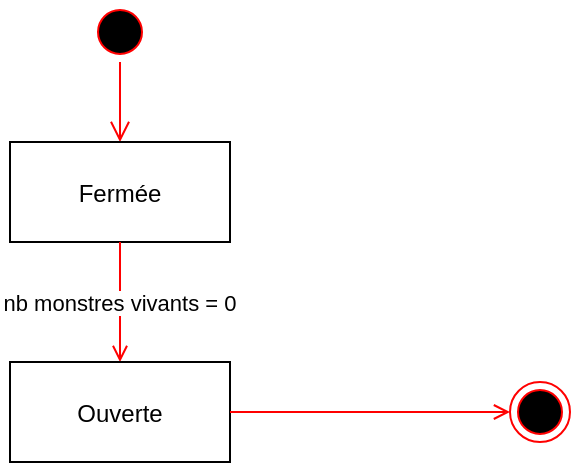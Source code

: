 <mxfile version="13.7.9" type="device"><diagram name="Page-1" id="e7e014a7-5840-1c2e-5031-d8a46d1fe8dd"><mxGraphModel dx="621" dy="461" grid="1" gridSize="10" guides="1" tooltips="1" connect="1" arrows="1" fold="1" page="1" pageScale="1" pageWidth="1169" pageHeight="826" background="#ffffff" math="0" shadow="0"><root><mxCell id="0"/><mxCell id="1" parent="0"/><mxCell id="38" value="" style="ellipse;shape=endState;fillColor=#000000;strokeColor=#ff0000" parent="1" vertex="1"><mxGeometry x="480" y="400" width="30" height="30" as="geometry"/></mxCell><mxCell id="5" value="" style="ellipse;shape=startState;fillColor=#000000;strokeColor=#ff0000;" parent="1" vertex="1"><mxGeometry x="270" y="210" width="30" height="30" as="geometry"/></mxCell><mxCell id="6" value="" style="edgeStyle=elbowEdgeStyle;elbow=horizontal;verticalAlign=bottom;endArrow=open;endSize=8;strokeColor=#FF0000;endFill=1;rounded=0" parent="1" source="5" target="7" edge="1"><mxGeometry x="270" y="210" as="geometry"><mxPoint x="285" y="280" as="targetPoint"/></mxGeometry></mxCell><mxCell id="7" value="Fermée" style="" parent="1" vertex="1"><mxGeometry x="230" y="280" width="110" height="50" as="geometry"/></mxCell><mxCell id="9" value="nb monstres vivants = 0" style="endArrow=open;strokeColor=#FF0000;endFill=1;rounded=0" parent="1" source="7" target="10" edge="1"><mxGeometry relative="1" as="geometry"><mxPoint x="285" y="390" as="targetPoint"/></mxGeometry></mxCell><mxCell id="10" value="Ouverte" style="" parent="1" vertex="1"><mxGeometry x="230" y="390" width="110" height="50" as="geometry"/></mxCell><mxCell id="20" value="" style="endArrow=open;strokeColor=#FF0000;endFill=1;rounded=0;" parent="1" source="10" target="38" edge="1"><mxGeometry relative="1" as="geometry"><mxPoint x="470" y="520" as="targetPoint"/></mxGeometry></mxCell></root></mxGraphModel></diagram></mxfile>